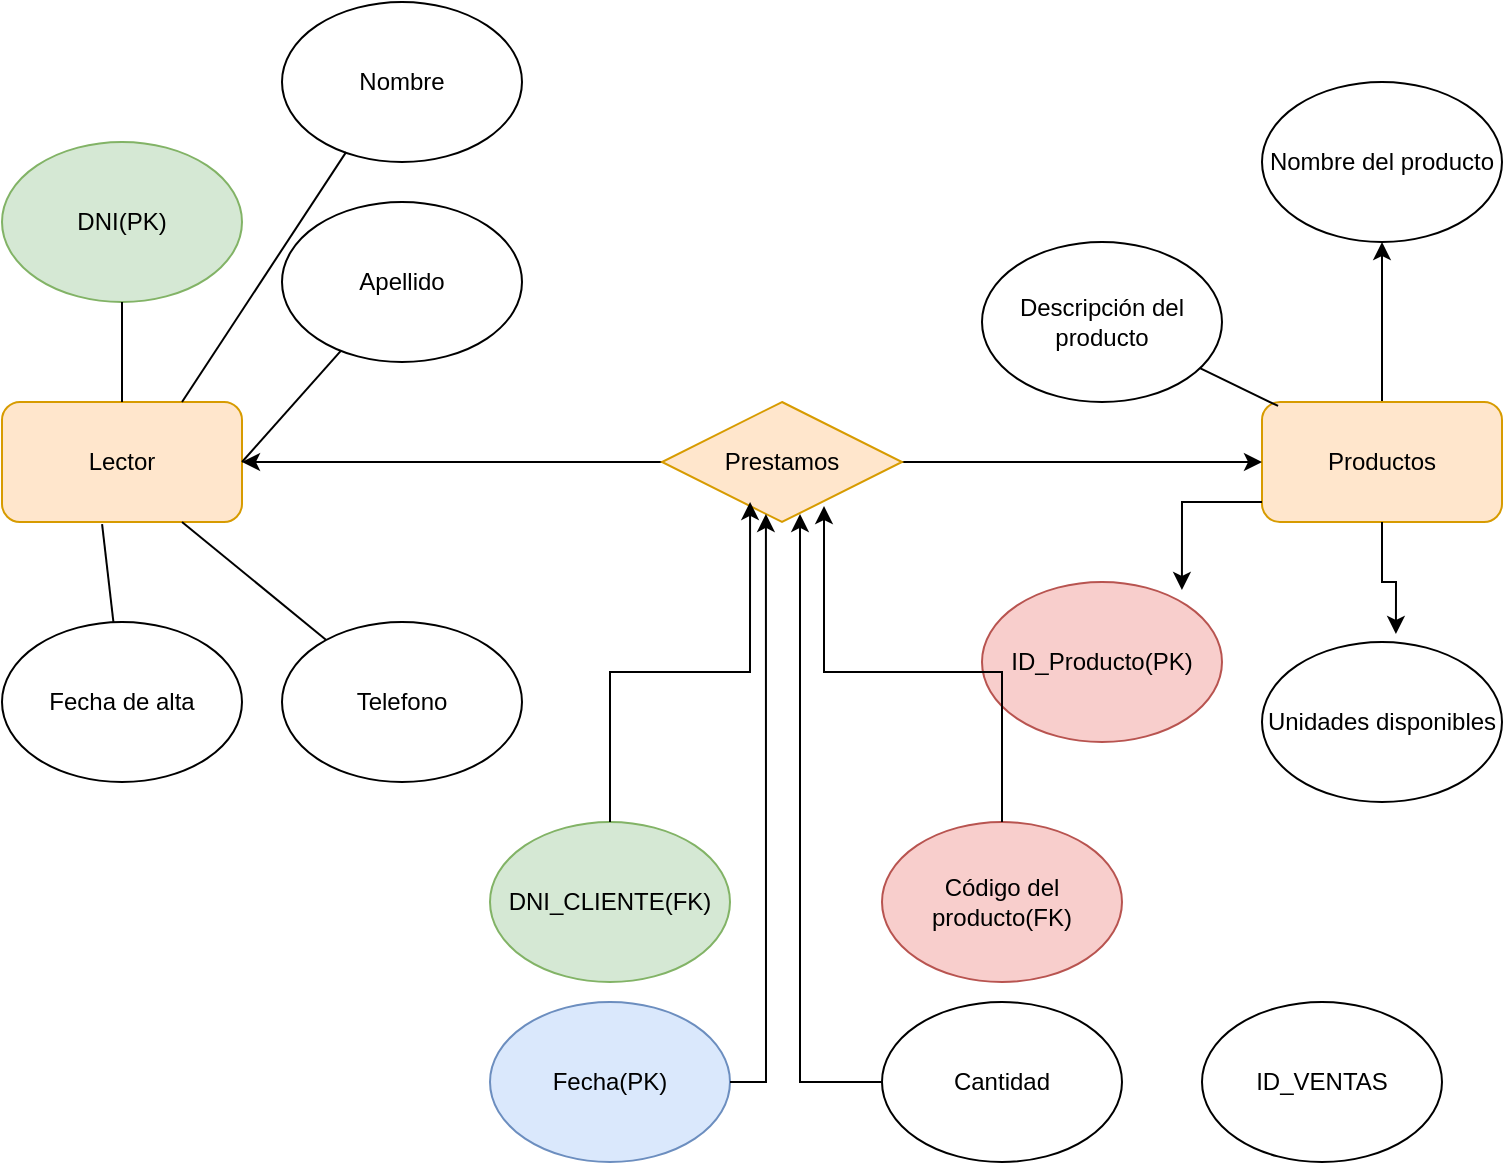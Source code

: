 <mxfile version="24.6.4" type="github">
  <diagram name="Página-1" id="JA_yhx7py7BJ_DTtyicU">
    <mxGraphModel dx="1434" dy="746" grid="1" gridSize="10" guides="1" tooltips="1" connect="1" arrows="1" fold="1" page="1" pageScale="1" pageWidth="827" pageHeight="1169" math="0" shadow="0">
      <root>
        <mxCell id="0" />
        <mxCell id="1" parent="0" />
        <mxCell id="Nys98D7ltY2kqsvbQMmw-1" value="Lector" style="rounded=1;whiteSpace=wrap;html=1;fillColor=#ffe6cc;strokeColor=#d79b00;" vertex="1" parent="1">
          <mxGeometry x="50" y="210" width="120" height="60" as="geometry" />
        </mxCell>
        <mxCell id="Nys98D7ltY2kqsvbQMmw-22" value="" style="edgeStyle=orthogonalEdgeStyle;rounded=0;orthogonalLoop=1;jettySize=auto;html=1;" edge="1" parent="1" source="Nys98D7ltY2kqsvbQMmw-2" target="Nys98D7ltY2kqsvbQMmw-16">
          <mxGeometry relative="1" as="geometry" />
        </mxCell>
        <mxCell id="Nys98D7ltY2kqsvbQMmw-2" value="Productos" style="rounded=1;whiteSpace=wrap;html=1;fillColor=#ffe6cc;strokeColor=#d79b00;" vertex="1" parent="1">
          <mxGeometry x="680" y="210" width="120" height="60" as="geometry" />
        </mxCell>
        <mxCell id="Nys98D7ltY2kqsvbQMmw-3" value="Telefono" style="ellipse;whiteSpace=wrap;html=1;" vertex="1" parent="1">
          <mxGeometry x="190" y="320" width="120" height="80" as="geometry" />
        </mxCell>
        <mxCell id="Nys98D7ltY2kqsvbQMmw-5" value="Fecha de alta" style="ellipse;whiteSpace=wrap;html=1;" vertex="1" parent="1">
          <mxGeometry x="50" y="320" width="120" height="80" as="geometry" />
        </mxCell>
        <mxCell id="Nys98D7ltY2kqsvbQMmw-6" value="Apellido" style="ellipse;whiteSpace=wrap;html=1;" vertex="1" parent="1">
          <mxGeometry x="190" y="110" width="120" height="80" as="geometry" />
        </mxCell>
        <mxCell id="Nys98D7ltY2kqsvbQMmw-7" value="Nombre" style="ellipse;whiteSpace=wrap;html=1;" vertex="1" parent="1">
          <mxGeometry x="190" y="10" width="120" height="80" as="geometry" />
        </mxCell>
        <mxCell id="Nys98D7ltY2kqsvbQMmw-8" value="DNI(PK)" style="ellipse;whiteSpace=wrap;html=1;fillColor=#d5e8d4;strokeColor=#82b366;" vertex="1" parent="1">
          <mxGeometry x="50" y="80" width="120" height="80" as="geometry" />
        </mxCell>
        <mxCell id="Nys98D7ltY2kqsvbQMmw-10" value="" style="endArrow=none;html=1;rounded=0;entryX=0.5;entryY=0;entryDx=0;entryDy=0;exitX=0.5;exitY=1;exitDx=0;exitDy=0;" edge="1" parent="1" source="Nys98D7ltY2kqsvbQMmw-8" target="Nys98D7ltY2kqsvbQMmw-1">
          <mxGeometry relative="1" as="geometry">
            <mxPoint x="30" y="180" as="sourcePoint" />
            <mxPoint x="190" y="180" as="targetPoint" />
          </mxGeometry>
        </mxCell>
        <mxCell id="Nys98D7ltY2kqsvbQMmw-11" value="" style="endArrow=none;html=1;rounded=0;exitX=0.75;exitY=0;exitDx=0;exitDy=0;entryX=0.267;entryY=0.938;entryDx=0;entryDy=0;entryPerimeter=0;" edge="1" parent="1" source="Nys98D7ltY2kqsvbQMmw-1" target="Nys98D7ltY2kqsvbQMmw-7">
          <mxGeometry relative="1" as="geometry">
            <mxPoint x="140" y="180" as="sourcePoint" />
            <mxPoint x="300" y="180" as="targetPoint" />
          </mxGeometry>
        </mxCell>
        <mxCell id="Nys98D7ltY2kqsvbQMmw-12" value="" style="endArrow=none;html=1;rounded=0;exitX=1;exitY=0.5;exitDx=0;exitDy=0;" edge="1" parent="1" source="Nys98D7ltY2kqsvbQMmw-1" target="Nys98D7ltY2kqsvbQMmw-6">
          <mxGeometry relative="1" as="geometry">
            <mxPoint x="350" y="400" as="sourcePoint" />
            <mxPoint x="510" y="400" as="targetPoint" />
          </mxGeometry>
        </mxCell>
        <mxCell id="Nys98D7ltY2kqsvbQMmw-13" value="" style="endArrow=none;html=1;rounded=0;exitX=0.75;exitY=1;exitDx=0;exitDy=0;" edge="1" parent="1" source="Nys98D7ltY2kqsvbQMmw-1" target="Nys98D7ltY2kqsvbQMmw-3">
          <mxGeometry relative="1" as="geometry">
            <mxPoint x="360" y="410" as="sourcePoint" />
            <mxPoint x="520" y="410" as="targetPoint" />
          </mxGeometry>
        </mxCell>
        <mxCell id="Nys98D7ltY2kqsvbQMmw-14" value="" style="endArrow=none;html=1;rounded=0;exitX=0.417;exitY=1.017;exitDx=0;exitDy=0;exitPerimeter=0;" edge="1" parent="1" source="Nys98D7ltY2kqsvbQMmw-1" target="Nys98D7ltY2kqsvbQMmw-5">
          <mxGeometry relative="1" as="geometry">
            <mxPoint x="370" y="420" as="sourcePoint" />
            <mxPoint x="530" y="420" as="targetPoint" />
          </mxGeometry>
        </mxCell>
        <mxCell id="Nys98D7ltY2kqsvbQMmw-16" value="Nombre del producto" style="ellipse;whiteSpace=wrap;html=1;" vertex="1" parent="1">
          <mxGeometry x="680" y="50" width="120" height="80" as="geometry" />
        </mxCell>
        <mxCell id="Nys98D7ltY2kqsvbQMmw-17" value="Descripción del producto" style="ellipse;whiteSpace=wrap;html=1;" vertex="1" parent="1">
          <mxGeometry x="540" y="130" width="120" height="80" as="geometry" />
        </mxCell>
        <mxCell id="Nys98D7ltY2kqsvbQMmw-18" value="ID_Producto(PK)" style="ellipse;whiteSpace=wrap;html=1;fillColor=#f8cecc;strokeColor=#b85450;" vertex="1" parent="1">
          <mxGeometry x="540" y="300" width="120" height="80" as="geometry" />
        </mxCell>
        <mxCell id="Nys98D7ltY2kqsvbQMmw-19" value="Unidades disponibles" style="ellipse;whiteSpace=wrap;html=1;" vertex="1" parent="1">
          <mxGeometry x="680" y="330" width="120" height="80" as="geometry" />
        </mxCell>
        <mxCell id="Nys98D7ltY2kqsvbQMmw-20" style="edgeStyle=orthogonalEdgeStyle;rounded=0;orthogonalLoop=1;jettySize=auto;html=1;entryX=0.558;entryY=-0.05;entryDx=0;entryDy=0;entryPerimeter=0;" edge="1" parent="1" source="Nys98D7ltY2kqsvbQMmw-2" target="Nys98D7ltY2kqsvbQMmw-19">
          <mxGeometry relative="1" as="geometry" />
        </mxCell>
        <mxCell id="Nys98D7ltY2kqsvbQMmw-21" style="edgeStyle=orthogonalEdgeStyle;rounded=0;orthogonalLoop=1;jettySize=auto;html=1;entryX=0.833;entryY=0.05;entryDx=0;entryDy=0;entryPerimeter=0;" edge="1" parent="1" source="Nys98D7ltY2kqsvbQMmw-2" target="Nys98D7ltY2kqsvbQMmw-18">
          <mxGeometry relative="1" as="geometry">
            <Array as="points">
              <mxPoint x="640" y="260" />
            </Array>
          </mxGeometry>
        </mxCell>
        <mxCell id="Nys98D7ltY2kqsvbQMmw-24" value="" style="endArrow=none;html=1;rounded=0;entryX=0.067;entryY=0.033;entryDx=0;entryDy=0;entryPerimeter=0;" edge="1" parent="1" source="Nys98D7ltY2kqsvbQMmw-17" target="Nys98D7ltY2kqsvbQMmw-2">
          <mxGeometry relative="1" as="geometry">
            <mxPoint x="630" y="390" as="sourcePoint" />
            <mxPoint x="790" y="390" as="targetPoint" />
          </mxGeometry>
        </mxCell>
        <mxCell id="Nys98D7ltY2kqsvbQMmw-26" style="edgeStyle=orthogonalEdgeStyle;rounded=0;orthogonalLoop=1;jettySize=auto;html=1;" edge="1" parent="1" source="Nys98D7ltY2kqsvbQMmw-25" target="Nys98D7ltY2kqsvbQMmw-2">
          <mxGeometry relative="1" as="geometry" />
        </mxCell>
        <mxCell id="Nys98D7ltY2kqsvbQMmw-27" style="edgeStyle=orthogonalEdgeStyle;rounded=0;orthogonalLoop=1;jettySize=auto;html=1;entryX=1;entryY=0.5;entryDx=0;entryDy=0;" edge="1" parent="1" source="Nys98D7ltY2kqsvbQMmw-25" target="Nys98D7ltY2kqsvbQMmw-1">
          <mxGeometry relative="1" as="geometry" />
        </mxCell>
        <mxCell id="Nys98D7ltY2kqsvbQMmw-25" value="Prestamos" style="shape=rhombus;perimeter=rhombusPerimeter;whiteSpace=wrap;html=1;align=center;fillColor=#ffe6cc;strokeColor=#d79b00;" vertex="1" parent="1">
          <mxGeometry x="380" y="210" width="120" height="60" as="geometry" />
        </mxCell>
        <mxCell id="Nys98D7ltY2kqsvbQMmw-28" value="Código del producto(FK)" style="ellipse;whiteSpace=wrap;html=1;fillColor=#f8cecc;strokeColor=#b85450;" vertex="1" parent="1">
          <mxGeometry x="490" y="420" width="120" height="80" as="geometry" />
        </mxCell>
        <mxCell id="Nys98D7ltY2kqsvbQMmw-29" value="Fecha(PK)" style="ellipse;whiteSpace=wrap;html=1;fillColor=#dae8fc;strokeColor=#6c8ebf;" vertex="1" parent="1">
          <mxGeometry x="294" y="510" width="120" height="80" as="geometry" />
        </mxCell>
        <mxCell id="Nys98D7ltY2kqsvbQMmw-30" value="Cantidad" style="ellipse;whiteSpace=wrap;html=1;" vertex="1" parent="1">
          <mxGeometry x="490" y="510" width="120" height="80" as="geometry" />
        </mxCell>
        <mxCell id="Nys98D7ltY2kqsvbQMmw-31" value="DNI_CLIENTE(FK)" style="ellipse;whiteSpace=wrap;html=1;fillColor=#d5e8d4;strokeColor=#82b366;" vertex="1" parent="1">
          <mxGeometry x="294" y="420" width="120" height="80" as="geometry" />
        </mxCell>
        <mxCell id="Nys98D7ltY2kqsvbQMmw-32" style="edgeStyle=orthogonalEdgeStyle;rounded=0;orthogonalLoop=1;jettySize=auto;html=1;entryX=0.367;entryY=0.833;entryDx=0;entryDy=0;entryPerimeter=0;" edge="1" parent="1" source="Nys98D7ltY2kqsvbQMmw-31" target="Nys98D7ltY2kqsvbQMmw-25">
          <mxGeometry relative="1" as="geometry" />
        </mxCell>
        <mxCell id="Nys98D7ltY2kqsvbQMmw-33" style="edgeStyle=orthogonalEdgeStyle;rounded=0;orthogonalLoop=1;jettySize=auto;html=1;entryX=0.675;entryY=0.867;entryDx=0;entryDy=0;entryPerimeter=0;" edge="1" parent="1" source="Nys98D7ltY2kqsvbQMmw-28" target="Nys98D7ltY2kqsvbQMmw-25">
          <mxGeometry relative="1" as="geometry" />
        </mxCell>
        <mxCell id="Nys98D7ltY2kqsvbQMmw-34" style="edgeStyle=orthogonalEdgeStyle;rounded=0;orthogonalLoop=1;jettySize=auto;html=1;entryX=0.575;entryY=0.933;entryDx=0;entryDy=0;entryPerimeter=0;" edge="1" parent="1" source="Nys98D7ltY2kqsvbQMmw-30" target="Nys98D7ltY2kqsvbQMmw-25">
          <mxGeometry relative="1" as="geometry">
            <Array as="points">
              <mxPoint x="449" y="550" />
            </Array>
          </mxGeometry>
        </mxCell>
        <mxCell id="Nys98D7ltY2kqsvbQMmw-35" style="edgeStyle=orthogonalEdgeStyle;rounded=0;orthogonalLoop=1;jettySize=auto;html=1;entryX=0.433;entryY=0.933;entryDx=0;entryDy=0;entryPerimeter=0;" edge="1" parent="1" source="Nys98D7ltY2kqsvbQMmw-29" target="Nys98D7ltY2kqsvbQMmw-25">
          <mxGeometry relative="1" as="geometry">
            <Array as="points">
              <mxPoint x="432" y="550" />
            </Array>
          </mxGeometry>
        </mxCell>
        <mxCell id="Nys98D7ltY2kqsvbQMmw-36" value="ID_VENTAS" style="ellipse;whiteSpace=wrap;html=1;" vertex="1" parent="1">
          <mxGeometry x="650" y="510" width="120" height="80" as="geometry" />
        </mxCell>
      </root>
    </mxGraphModel>
  </diagram>
</mxfile>
